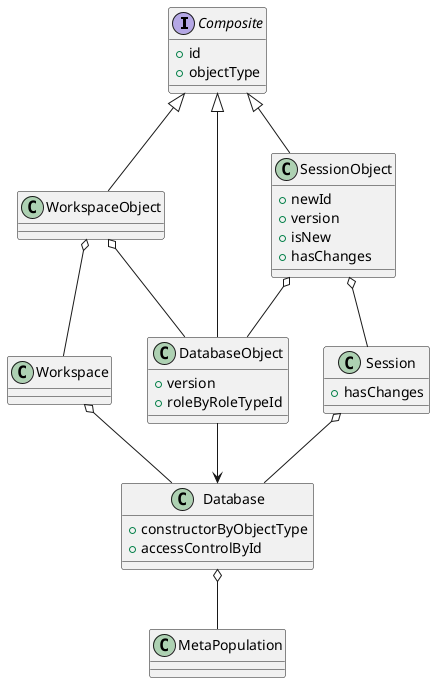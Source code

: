 @startuml overview

interface Composite{
    +id
    +objectType
}

' Database
'---------

interface Database {
    +constructorByObjectType
    +accessControlById
}
Database o-- MetaPopulation

Composite <|-- DatabaseObject
interface DatabaseObject {
    +version
    +roleByRoleTypeId
}
DatabaseObject --> Database

' Workspace
'---------

interface Workspace {
}
Workspace o-- Database

Composite <|-- WorkspaceObject
interface WorkspaceObject {
}
WorkspaceObject o-- Workspace
WorkspaceObject o-- DatabaseObject


' Session
'---------

interface Session {
    +hasChanges
}
Session o-- Database

Composite <|-- SessionObject
interface SessionObject {
    +newId
    +version
    +isNew
    +hasChanges
}
SessionObject o-- Session
SessionObject o-- DatabaseObject

together {
    class Database
    class DatabaseObject
}

together {
    class Workspace
    class WorkspaceObject
}

together {
    class Session
    class SessionObject
}

@enduml
